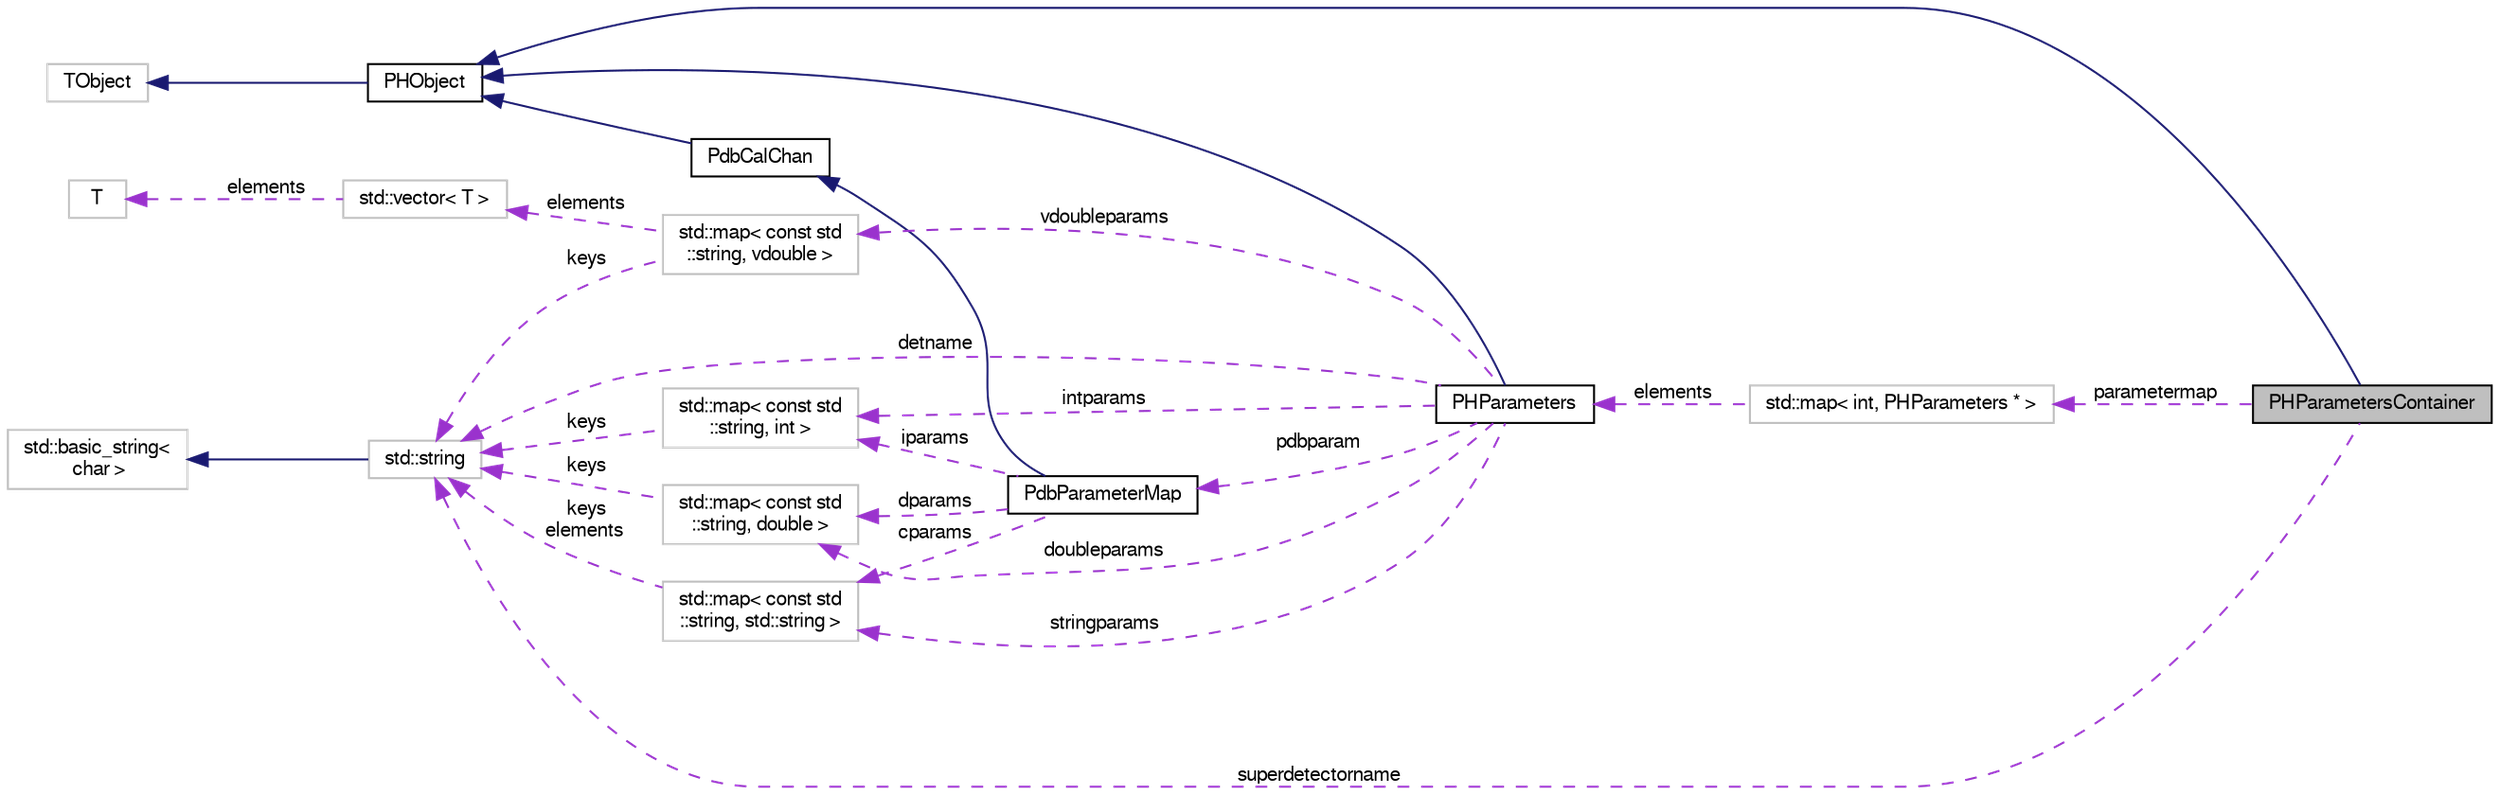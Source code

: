 digraph "PHParametersContainer"
{
  bgcolor="transparent";
  edge [fontname="FreeSans",fontsize="10",labelfontname="FreeSans",labelfontsize="10"];
  node [fontname="FreeSans",fontsize="10",shape=record];
  rankdir="LR";
  Node1 [label="PHParametersContainer",height=0.2,width=0.4,color="black", fillcolor="grey75", style="filled" fontcolor="black"];
  Node2 -> Node1 [dir="back",color="midnightblue",fontsize="10",style="solid",fontname="FreeSans"];
  Node2 [label="PHObject",height=0.2,width=0.4,color="black",URL="$d9/d24/classPHObject.html"];
  Node3 -> Node2 [dir="back",color="midnightblue",fontsize="10",style="solid",fontname="FreeSans"];
  Node3 [label="TObject",height=0.2,width=0.4,color="grey75"];
  Node4 -> Node1 [dir="back",color="darkorchid3",fontsize="10",style="dashed",label=" superdetectorname" ,fontname="FreeSans"];
  Node4 [label="std::string",height=0.2,width=0.4,color="grey75",tooltip="STL class. "];
  Node5 -> Node4 [dir="back",color="midnightblue",fontsize="10",style="solid",fontname="FreeSans"];
  Node5 [label="std::basic_string\<\l char \>",height=0.2,width=0.4,color="grey75",tooltip="STL class. "];
  Node6 -> Node1 [dir="back",color="darkorchid3",fontsize="10",style="dashed",label=" parametermap" ,fontname="FreeSans"];
  Node6 [label="std::map\< int, PHParameters * \>",height=0.2,width=0.4,color="grey75"];
  Node7 -> Node6 [dir="back",color="darkorchid3",fontsize="10",style="dashed",label=" elements" ,fontname="FreeSans"];
  Node7 [label="PHParameters",height=0.2,width=0.4,color="black",URL="$dd/dae/classPHParameters.html"];
  Node2 -> Node7 [dir="back",color="midnightblue",fontsize="10",style="solid",fontname="FreeSans"];
  Node8 -> Node7 [dir="back",color="darkorchid3",fontsize="10",style="dashed",label=" doubleparams" ,fontname="FreeSans"];
  Node8 [label="std::map\< const std\l::string, double \>",height=0.2,width=0.4,color="grey75"];
  Node4 -> Node8 [dir="back",color="darkorchid3",fontsize="10",style="dashed",label=" keys" ,fontname="FreeSans"];
  Node9 -> Node7 [dir="back",color="darkorchid3",fontsize="10",style="dashed",label=" intparams" ,fontname="FreeSans"];
  Node9 [label="std::map\< const std\l::string, int \>",height=0.2,width=0.4,color="grey75"];
  Node4 -> Node9 [dir="back",color="darkorchid3",fontsize="10",style="dashed",label=" keys" ,fontname="FreeSans"];
  Node10 -> Node7 [dir="back",color="darkorchid3",fontsize="10",style="dashed",label=" pdbparam" ,fontname="FreeSans"];
  Node10 [label="PdbParameterMap",height=0.2,width=0.4,color="black",URL="$d8/d21/classPdbParameterMap.html"];
  Node11 -> Node10 [dir="back",color="midnightblue",fontsize="10",style="solid",fontname="FreeSans"];
  Node11 [label="PdbCalChan",height=0.2,width=0.4,color="black",URL="$d6/d4b/classPdbCalChan.html"];
  Node2 -> Node11 [dir="back",color="midnightblue",fontsize="10",style="solid",fontname="FreeSans"];
  Node8 -> Node10 [dir="back",color="darkorchid3",fontsize="10",style="dashed",label=" dparams" ,fontname="FreeSans"];
  Node9 -> Node10 [dir="back",color="darkorchid3",fontsize="10",style="dashed",label=" iparams" ,fontname="FreeSans"];
  Node12 -> Node10 [dir="back",color="darkorchid3",fontsize="10",style="dashed",label=" cparams" ,fontname="FreeSans"];
  Node12 [label="std::map\< const std\l::string, std::string \>",height=0.2,width=0.4,color="grey75"];
  Node4 -> Node12 [dir="back",color="darkorchid3",fontsize="10",style="dashed",label=" keys\nelements" ,fontname="FreeSans"];
  Node12 -> Node7 [dir="back",color="darkorchid3",fontsize="10",style="dashed",label=" stringparams" ,fontname="FreeSans"];
  Node4 -> Node7 [dir="back",color="darkorchid3",fontsize="10",style="dashed",label=" detname" ,fontname="FreeSans"];
  Node13 -> Node7 [dir="back",color="darkorchid3",fontsize="10",style="dashed",label=" vdoubleparams" ,fontname="FreeSans"];
  Node13 [label="std::map\< const std\l::string, vdouble \>",height=0.2,width=0.4,color="grey75"];
  Node4 -> Node13 [dir="back",color="darkorchid3",fontsize="10",style="dashed",label=" keys" ,fontname="FreeSans"];
  Node14 -> Node13 [dir="back",color="darkorchid3",fontsize="10",style="dashed",label=" elements" ,fontname="FreeSans"];
  Node14 [label="std::vector\< T \>",height=0.2,width=0.4,color="grey75",tooltip="STL class. "];
  Node15 -> Node14 [dir="back",color="darkorchid3",fontsize="10",style="dashed",label=" elements" ,fontname="FreeSans"];
  Node15 [label="T",height=0.2,width=0.4,color="grey75"];
}
